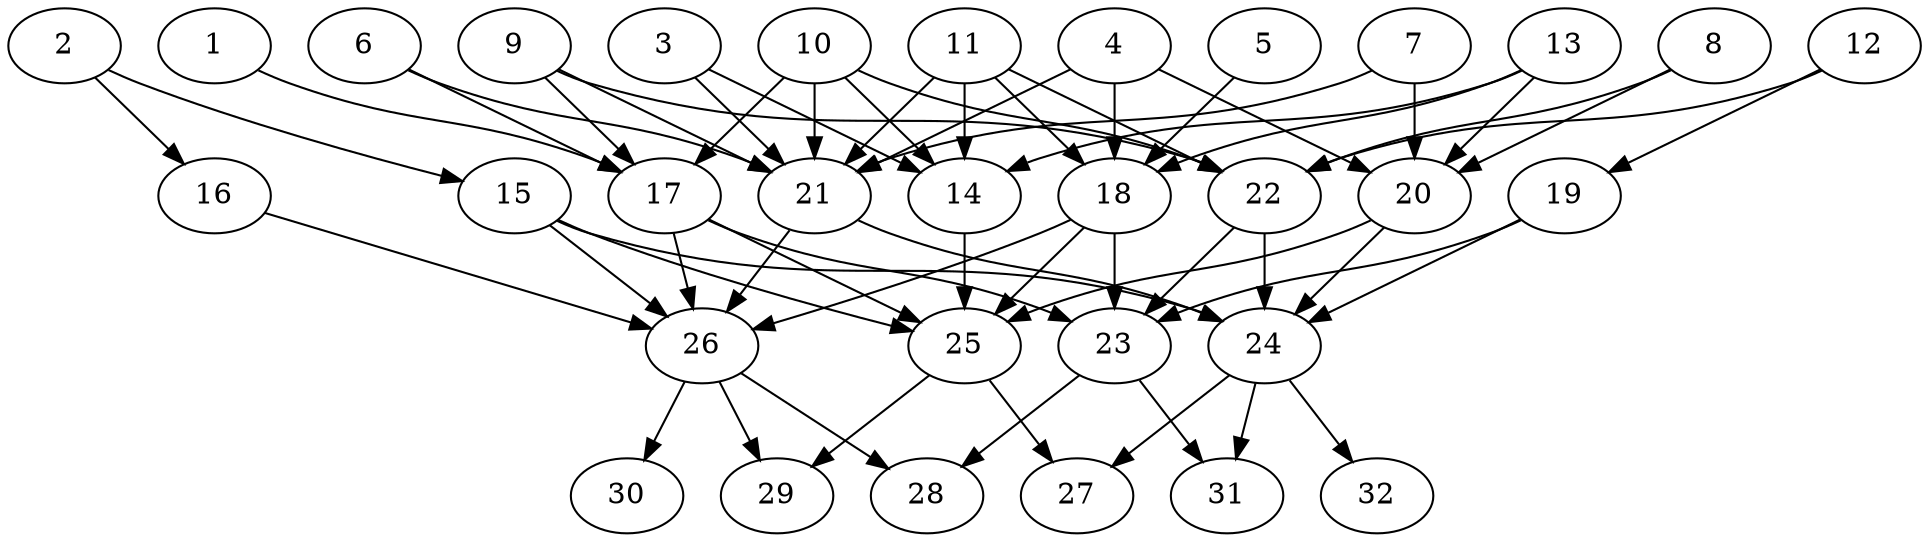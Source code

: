 // DAG (tier=2-normal, mode=compute, n=32, ccr=0.395, fat=0.647, density=0.509, regular=0.452, jump=0.198, mindata=524288, maxdata=8388608)
// DAG automatically generated by daggen at Sun Aug 24 16:33:33 2025
// /home/ermia/Project/Environments/daggen/bin/daggen --dot --ccr 0.395 --fat 0.647 --regular 0.452 --density 0.509 --jump 0.198 --mindata 524288 --maxdata 8388608 -n 32 
digraph G {
  1 [size="344401688338879872", alpha="0.18", expect_size="172200844169439936"]
  1 -> 17 [size ="319241572057088"]
  2 [size="101008043567757120", alpha="0.07", expect_size="50504021783878560"]
  2 -> 15 [size ="66425997754368"]
  2 -> 16 [size ="66425997754368"]
  3 [size="44824222935040393216", alpha="0.06", expect_size="22412111467520196608"]
  3 -> 14 [size ="100948181516288"]
  3 -> 21 [size ="100948181516288"]
  4 [size="4763629936649230", alpha="0.00", expect_size="2381814968324615"]
  4 -> 18 [size ="167237176524800"]
  4 -> 20 [size ="167237176524800"]
  4 -> 21 [size ="167237176524800"]
  5 [size="2523723927804032", alpha="0.07", expect_size="1261861963902016"]
  5 -> 18 [size ="48398946271232"]
  6 [size="3547585416264666", alpha="0.00", expect_size="1773792708132333"]
  6 -> 17 [size ="196426982227968"]
  6 -> 21 [size ="196426982227968"]
  7 [size="13899339009735262208", alpha="0.04", expect_size="6949669504867631104"]
  7 -> 20 [size ="46247268319232"]
  7 -> 21 [size ="46247268319232"]
  8 [size="10110884543642898", alpha="0.06", expect_size="5055442271821449"]
  8 -> 20 [size ="197402409566208"]
  8 -> 22 [size ="197402409566208"]
  9 [size="14832452203269300", alpha="0.07", expect_size="7416226101634650"]
  9 -> 17 [size ="7349225914368"]
  9 -> 21 [size ="7349225914368"]
  9 -> 22 [size ="7349225914368"]
  10 [size="16004227307766022144", alpha="0.13", expect_size="8002113653883011072"]
  10 -> 14 [size ="50805780512768"]
  10 -> 17 [size ="50805780512768"]
  10 -> 21 [size ="50805780512768"]
  10 -> 22 [size ="50805780512768"]
  11 [size="96557719673610000", alpha="0.15", expect_size="48278859836805000"]
  11 -> 14 [size ="51053814874112"]
  11 -> 18 [size ="51053814874112"]
  11 -> 21 [size ="51053814874112"]
  11 -> 22 [size ="51053814874112"]
  12 [size="282796453322031104", alpha="0.05", expect_size="141398226661015552"]
  12 -> 19 [size ="3446719643648"]
  12 -> 22 [size ="3446719643648"]
  13 [size="1018370251596940416", alpha="0.07", expect_size="509185125798470208"]
  13 -> 14 [size ="373983681708032"]
  13 -> 18 [size ="373983681708032"]
  13 -> 20 [size ="373983681708032"]
  14 [size="2571983689957244928", alpha="0.07", expect_size="1285991844978622464"]
  14 -> 25 [size ="15017655140352"]
  15 [size="171529664511736807424", alpha="0.04", expect_size="85764832255868403712"]
  15 -> 24 [size ="246973001105408"]
  15 -> 25 [size ="246973001105408"]
  15 -> 26 [size ="246973001105408"]
  16 [size="1176561227397570048", alpha="0.18", expect_size="588280613698785024"]
  16 -> 26 [size ="410220119457792"]
  17 [size="694339717183026048", alpha="0.20", expect_size="347169858591513024"]
  17 -> 23 [size ="326527581421568"]
  17 -> 25 [size ="326527581421568"]
  17 -> 26 [size ="326527581421568"]
  18 [size="914238610512009344", alpha="0.00", expect_size="457119305256004672"]
  18 -> 23 [size ="328729414860800"]
  18 -> 25 [size ="328729414860800"]
  18 -> 26 [size ="328729414860800"]
  19 [size="404139034031562560", alpha="0.12", expect_size="202069517015781280"]
  19 -> 23 [size ="224131534553088"]
  19 -> 24 [size ="224131534553088"]
  20 [size="8255306360980874", alpha="0.08", expect_size="4127653180490437"]
  20 -> 24 [size ="214948382769152"]
  20 -> 25 [size ="214948382769152"]
  21 [size="226264124443472320", alpha="0.12", expect_size="113132062221736160"]
  21 -> 24 [size ="142945101545472"]
  21 -> 26 [size ="142945101545472"]
  22 [size="12333137025750136", alpha="0.15", expect_size="6166568512875068"]
  22 -> 23 [size ="19483179614208"]
  22 -> 24 [size ="19483179614208"]
  23 [size="9634662357137358848", alpha="0.01", expect_size="4817331178568679424"]
  23 -> 28 [size ="36222713987072"]
  23 -> 31 [size ="36222713987072"]
  24 [size="199549072419168864", alpha="0.04", expect_size="99774536209584432"]
  24 -> 27 [size ="129759090573312"]
  24 -> 31 [size ="129759090573312"]
  24 -> 32 [size ="129759090573312"]
  25 [size="24205837382782888", alpha="0.19", expect_size="12102918691391444"]
  25 -> 27 [size ="30060148948992"]
  25 -> 29 [size ="30060148948992"]
  26 [size="1343269573692561", alpha="0.15", expect_size="671634786846280"]
  26 -> 28 [size ="24672783564800"]
  26 -> 29 [size ="24672783564800"]
  26 -> 30 [size ="24672783564800"]
  27 [size="51742336578597421056", alpha="0.20", expect_size="25871168289298710528"]
  28 [size="48157011807737888", alpha="0.14", expect_size="24078505903868944"]
  29 [size="286785686592290816000", alpha="0.18", expect_size="143392843296145408000"]
  30 [size="54666660336837752", alpha="0.10", expect_size="27333330168418876"]
  31 [size="12467860791163288", alpha="0.03", expect_size="6233930395581644"]
  32 [size="3975308259362865152", alpha="0.06", expect_size="1987654129681432576"]
}